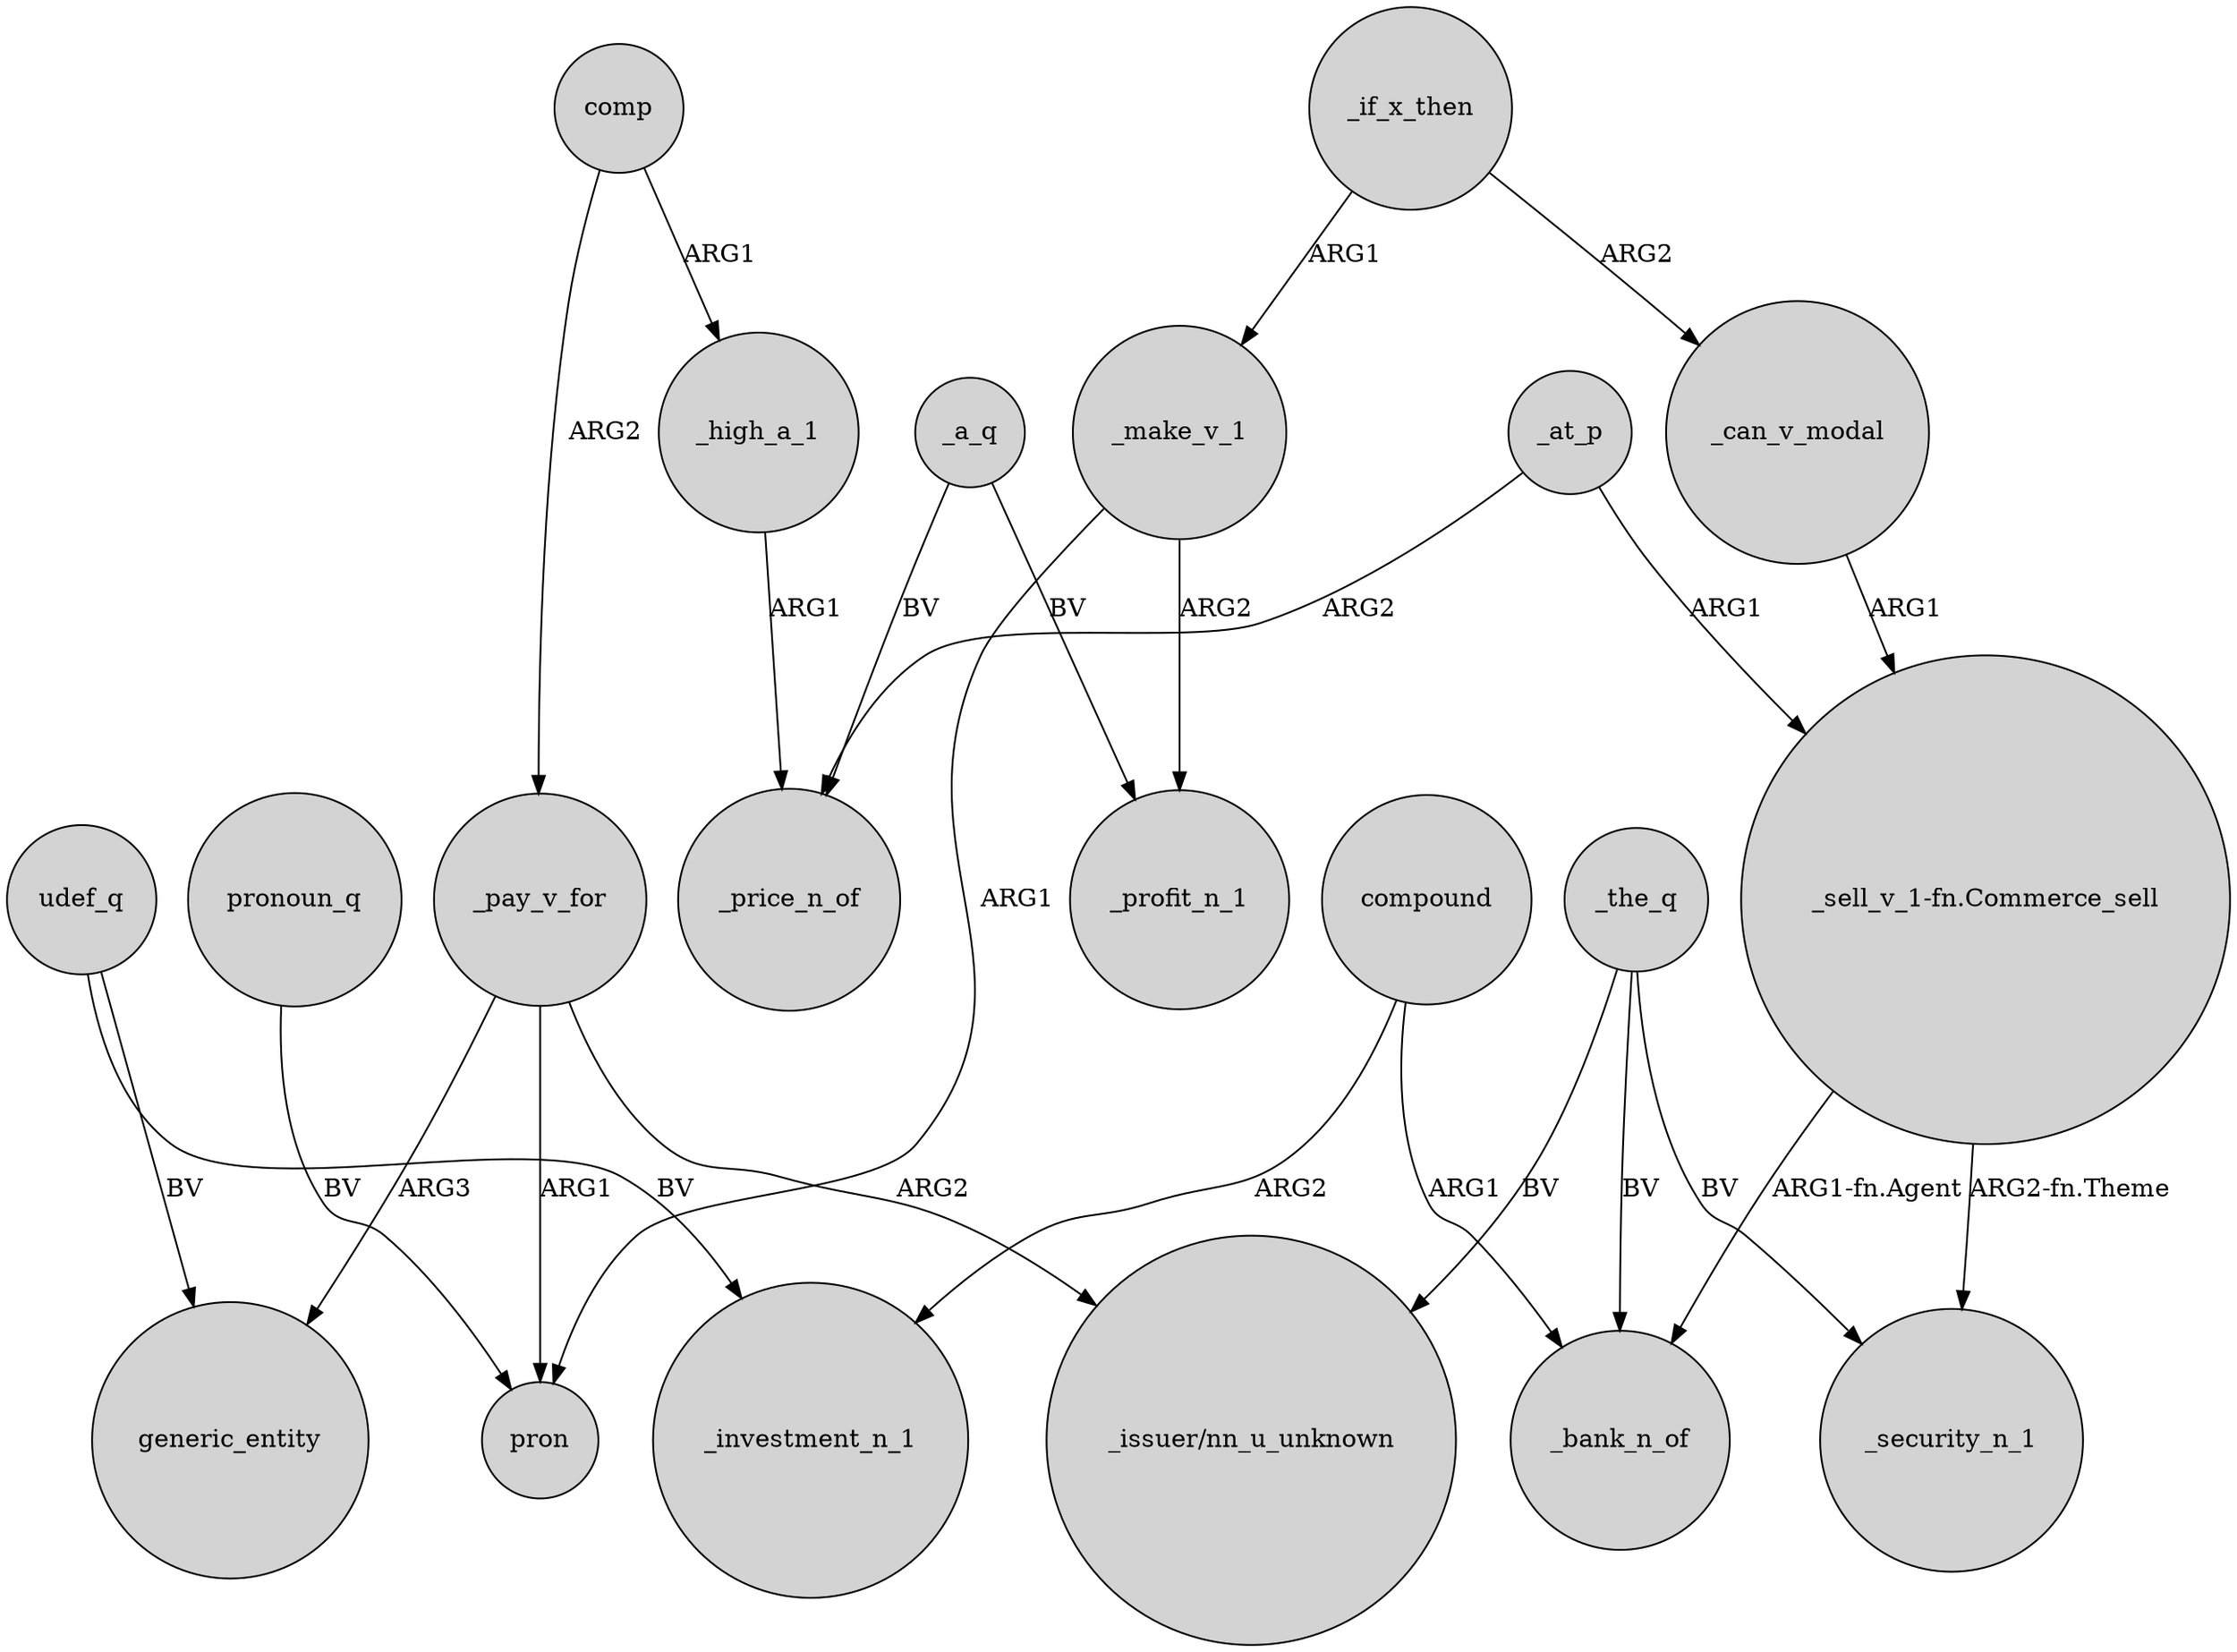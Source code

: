 digraph {
	node [shape=circle style=filled]
	udef_q -> generic_entity [label=BV]
	compound -> _bank_n_of [label=ARG1]
	compound -> _investment_n_1 [label=ARG2]
	comp -> _high_a_1 [label=ARG1]
	_pay_v_for -> pron [label=ARG1]
	_if_x_then -> _make_v_1 [label=ARG1]
	_a_q -> _profit_n_1 [label=BV]
	_the_q -> _security_n_1 [label=BV]
	pronoun_q -> pron [label=BV]
	_the_q -> _bank_n_of [label=BV]
	_high_a_1 -> _price_n_of [label=ARG1]
	_make_v_1 -> _profit_n_1 [label=ARG2]
	comp -> _pay_v_for [label=ARG2]
	_make_v_1 -> pron [label=ARG1]
	_pay_v_for -> "_issuer/nn_u_unknown" [label=ARG2]
	_can_v_modal -> "_sell_v_1-fn.Commerce_sell" [label=ARG1]
	_the_q -> "_issuer/nn_u_unknown" [label=BV]
	udef_q -> _investment_n_1 [label=BV]
	_if_x_then -> _can_v_modal [label=ARG2]
	_at_p -> _price_n_of [label=ARG2]
	"_sell_v_1-fn.Commerce_sell" -> _security_n_1 [label="ARG2-fn.Theme"]
	_pay_v_for -> generic_entity [label=ARG3]
	_a_q -> _price_n_of [label=BV]
	_at_p -> "_sell_v_1-fn.Commerce_sell" [label=ARG1]
	"_sell_v_1-fn.Commerce_sell" -> _bank_n_of [label="ARG1-fn.Agent"]
}
